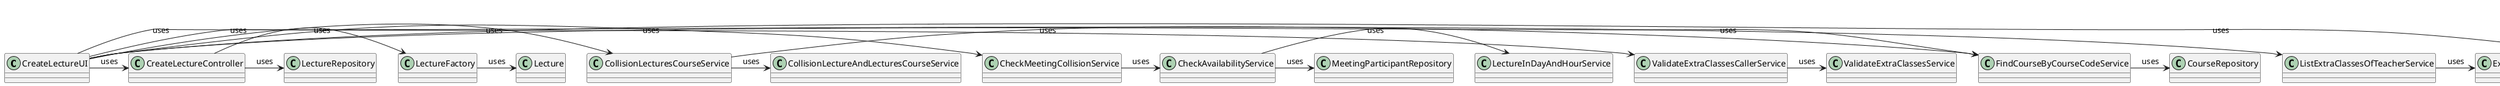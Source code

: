 @startuml

class CreateLectureUI {
}
class FindTeacherByUsernameService {
}
class ListExtraClassesOfTeacherService {
}
class ExtraLectureRepository {
}
class TeacherRepository {

}
class FindCourseByCourseCodeService {

}
class CourseRepository {

}
class ValidateExtraClassesCallerService {

}
class ValidateExtraClassesService {

}
class CheckMeetingCollisionService {

}
class CheckAvailabilityService {

}
class MeetingParticipantRepository {

}
class LectureInDayAndHourService {

}
class CollisionLecturesCourseService {

}
class CollisionLectureAndLecturesCourseService {

}
class CreateLectureController {

}
class LectureFactory {

}
class Lecture {

}
class LectureRepository {

}
CreateLectureUI-> FindTeacherByUsernameService : uses
CreateLectureUI-> ListExtraClassesOfTeacherService : uses
CreateLectureUI-> FindCourseByCourseCodeService : uses
CreateLectureUI-> ValidateExtraClassesCallerService : uses
CreateLectureUI-> CheckMeetingCollisionService : uses
CreateLectureUI-> CollisionLecturesCourseService : uses
CreateLectureUI-> CreateLectureController : uses
ListExtraClassesOfTeacherService->ExtraLectureRepository : uses
FindTeacherByUsernameService->TeacherRepository : uses
FindCourseByCourseCodeService->CourseRepository : uses
ValidateExtraClassesCallerService->ValidateExtraClassesService : uses
CheckMeetingCollisionService->CheckAvailabilityService : uses
CheckAvailabilityService->LectureInDayAndHourService : uses
CollisionLecturesCourseService->FindCourseByCourseCodeService : uses
CollisionLecturesCourseService->CollisionLectureAndLecturesCourseService : uses
CreateLectureController->LectureFactory : uses
LectureFactory->Lecture : uses
CreateLectureController->LectureRepository : uses
CheckAvailabilityService->MeetingParticipantRepository : uses
@enduml